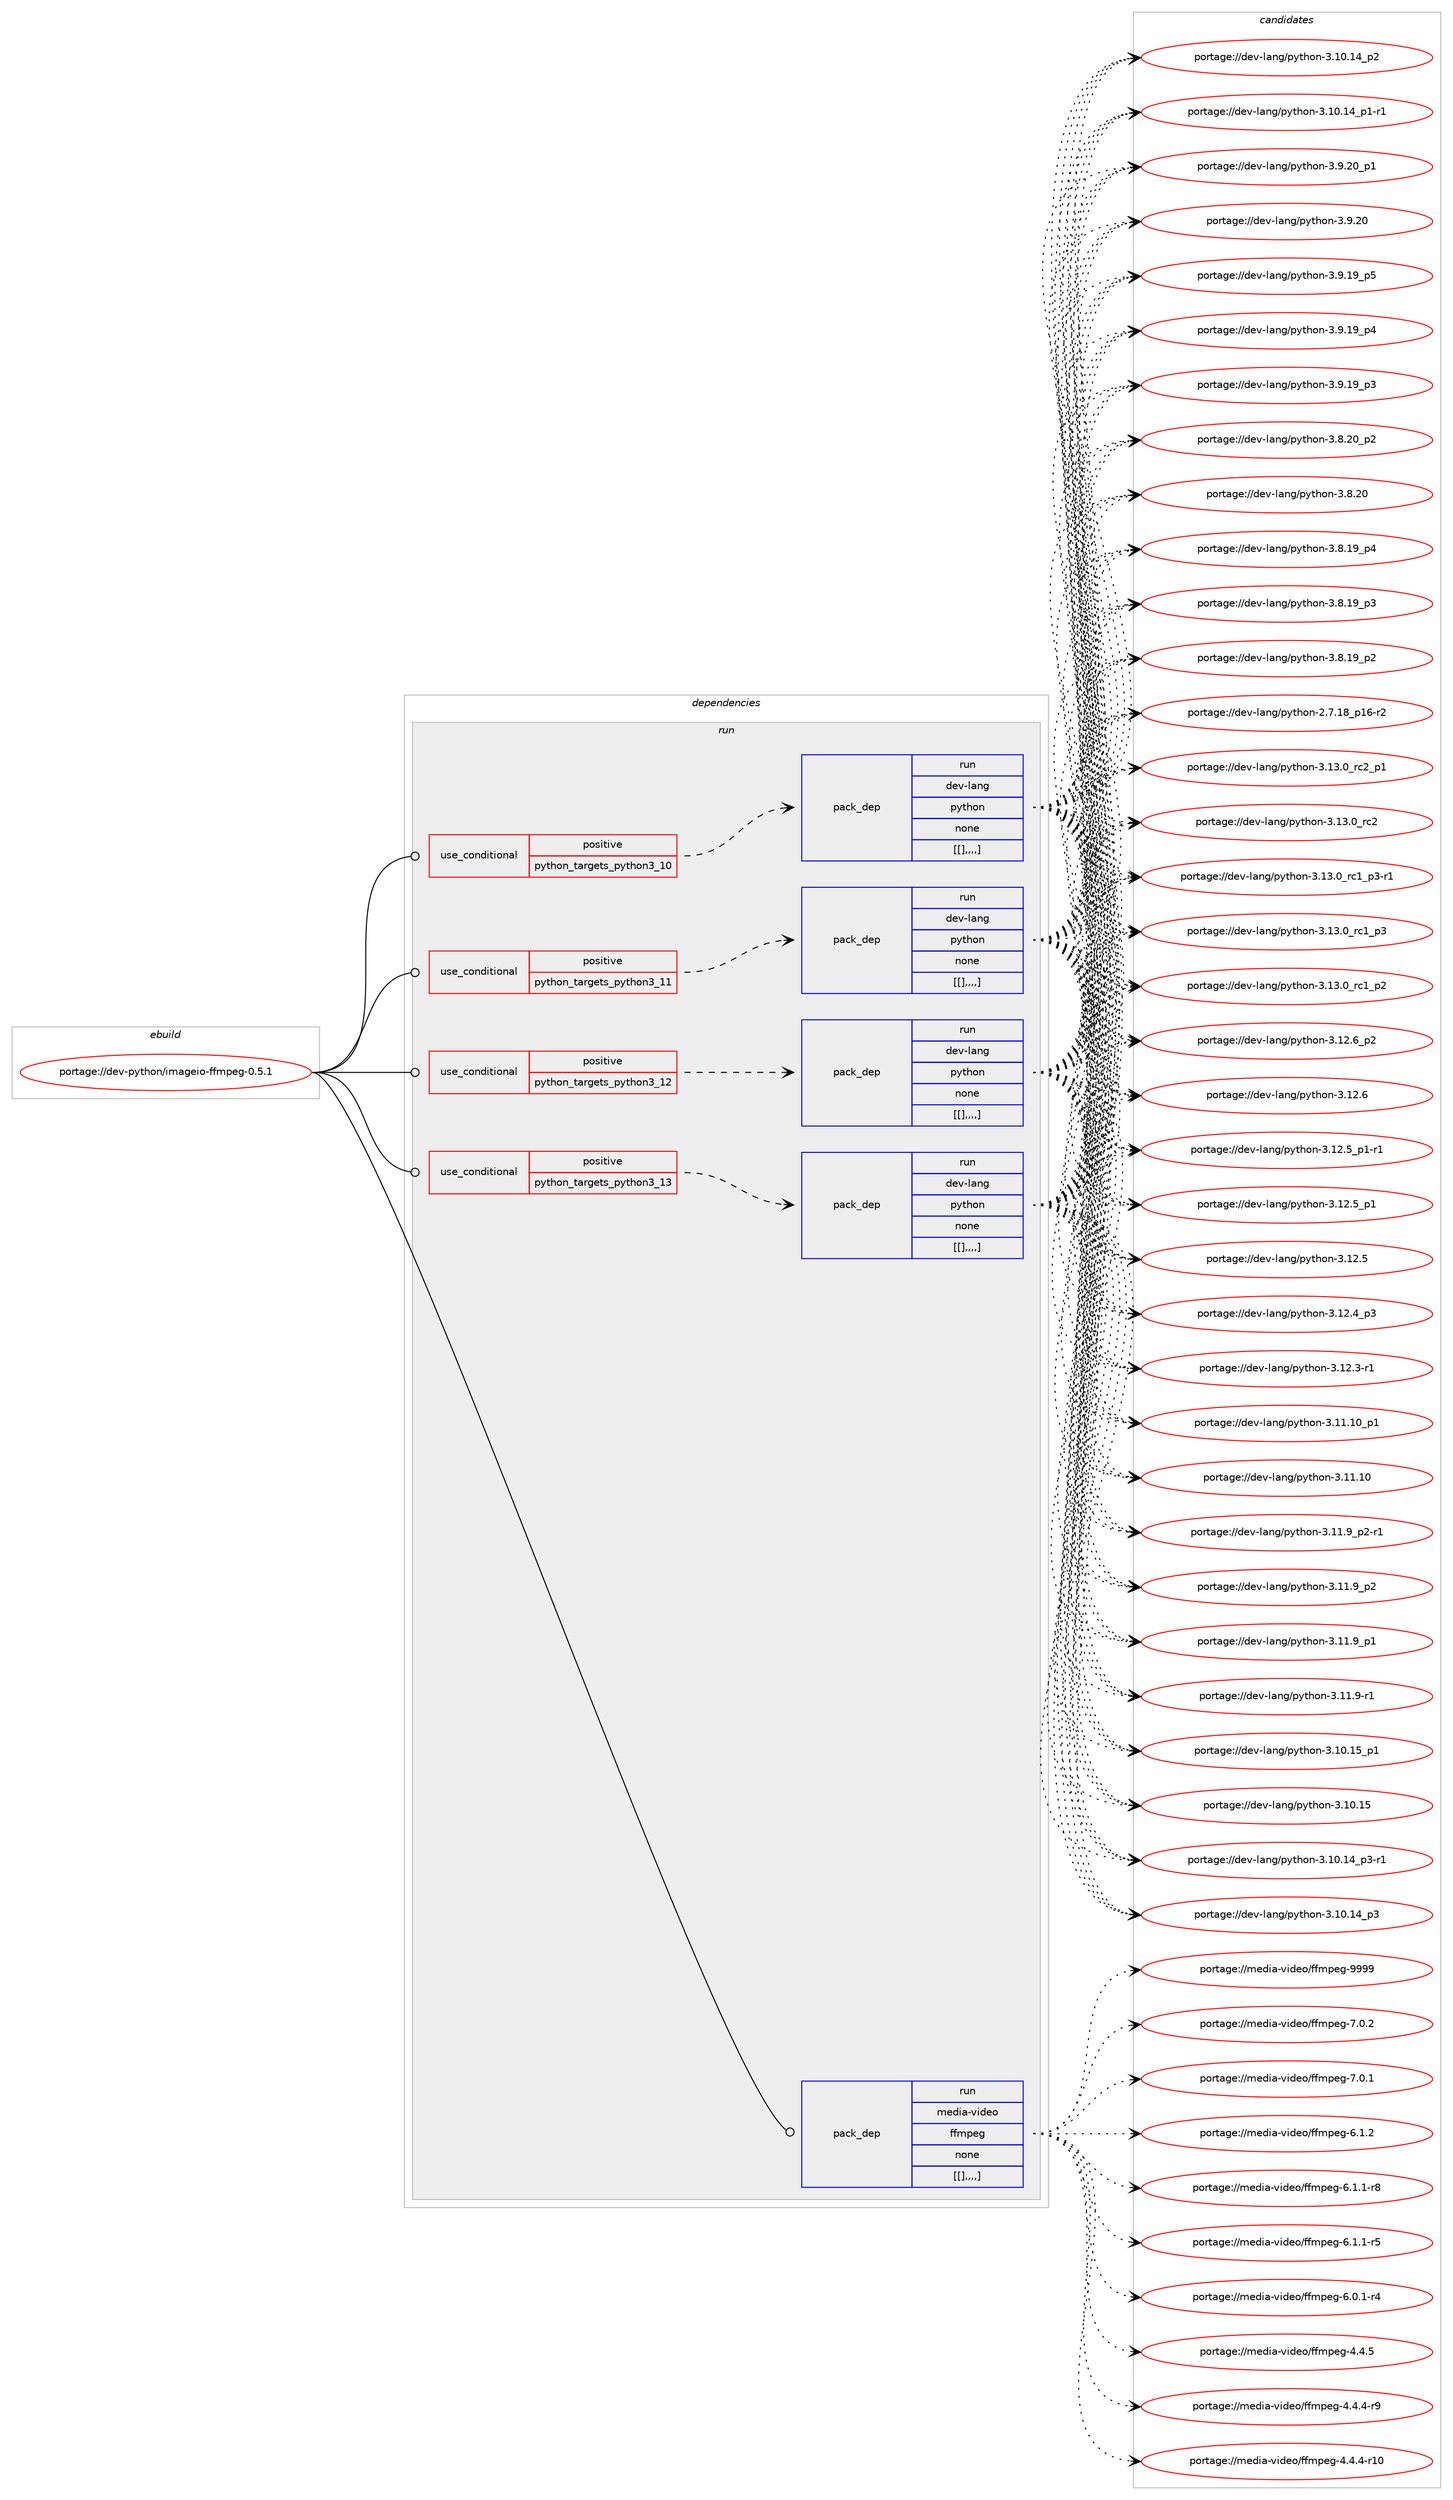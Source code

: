 digraph prolog {

# *************
# Graph options
# *************

newrank=true;
concentrate=true;
compound=true;
graph [rankdir=LR,fontname=Helvetica,fontsize=10,ranksep=1.5];#, ranksep=2.5, nodesep=0.2];
edge  [arrowhead=vee];
node  [fontname=Helvetica,fontsize=10];

# **********
# The ebuild
# **********

subgraph cluster_leftcol {
color=gray;
label=<<i>ebuild</i>>;
id [label="portage://dev-python/imageio-ffmpeg-0.5.1", color=red, width=4, href="../dev-python/imageio-ffmpeg-0.5.1.svg"];
}

# ****************
# The dependencies
# ****************

subgraph cluster_midcol {
color=gray;
label=<<i>dependencies</i>>;
subgraph cluster_compile {
fillcolor="#eeeeee";
style=filled;
label=<<i>compile</i>>;
}
subgraph cluster_compileandrun {
fillcolor="#eeeeee";
style=filled;
label=<<i>compile and run</i>>;
}
subgraph cluster_run {
fillcolor="#eeeeee";
style=filled;
label=<<i>run</i>>;
subgraph cond34669 {
dependency149880 [label=<<TABLE BORDER="0" CELLBORDER="1" CELLSPACING="0" CELLPADDING="4"><TR><TD ROWSPAN="3" CELLPADDING="10">use_conditional</TD></TR><TR><TD>positive</TD></TR><TR><TD>python_targets_python3_10</TD></TR></TABLE>>, shape=none, color=red];
subgraph pack113997 {
dependency149881 [label=<<TABLE BORDER="0" CELLBORDER="1" CELLSPACING="0" CELLPADDING="4" WIDTH="220"><TR><TD ROWSPAN="6" CELLPADDING="30">pack_dep</TD></TR><TR><TD WIDTH="110">run</TD></TR><TR><TD>dev-lang</TD></TR><TR><TD>python</TD></TR><TR><TD>none</TD></TR><TR><TD>[[],,,,]</TD></TR></TABLE>>, shape=none, color=blue];
}
dependency149880:e -> dependency149881:w [weight=20,style="dashed",arrowhead="vee"];
}
id:e -> dependency149880:w [weight=20,style="solid",arrowhead="odot"];
subgraph cond34670 {
dependency149882 [label=<<TABLE BORDER="0" CELLBORDER="1" CELLSPACING="0" CELLPADDING="4"><TR><TD ROWSPAN="3" CELLPADDING="10">use_conditional</TD></TR><TR><TD>positive</TD></TR><TR><TD>python_targets_python3_11</TD></TR></TABLE>>, shape=none, color=red];
subgraph pack113998 {
dependency149883 [label=<<TABLE BORDER="0" CELLBORDER="1" CELLSPACING="0" CELLPADDING="4" WIDTH="220"><TR><TD ROWSPAN="6" CELLPADDING="30">pack_dep</TD></TR><TR><TD WIDTH="110">run</TD></TR><TR><TD>dev-lang</TD></TR><TR><TD>python</TD></TR><TR><TD>none</TD></TR><TR><TD>[[],,,,]</TD></TR></TABLE>>, shape=none, color=blue];
}
dependency149882:e -> dependency149883:w [weight=20,style="dashed",arrowhead="vee"];
}
id:e -> dependency149882:w [weight=20,style="solid",arrowhead="odot"];
subgraph cond34671 {
dependency149884 [label=<<TABLE BORDER="0" CELLBORDER="1" CELLSPACING="0" CELLPADDING="4"><TR><TD ROWSPAN="3" CELLPADDING="10">use_conditional</TD></TR><TR><TD>positive</TD></TR><TR><TD>python_targets_python3_12</TD></TR></TABLE>>, shape=none, color=red];
subgraph pack113999 {
dependency149885 [label=<<TABLE BORDER="0" CELLBORDER="1" CELLSPACING="0" CELLPADDING="4" WIDTH="220"><TR><TD ROWSPAN="6" CELLPADDING="30">pack_dep</TD></TR><TR><TD WIDTH="110">run</TD></TR><TR><TD>dev-lang</TD></TR><TR><TD>python</TD></TR><TR><TD>none</TD></TR><TR><TD>[[],,,,]</TD></TR></TABLE>>, shape=none, color=blue];
}
dependency149884:e -> dependency149885:w [weight=20,style="dashed",arrowhead="vee"];
}
id:e -> dependency149884:w [weight=20,style="solid",arrowhead="odot"];
subgraph cond34672 {
dependency149886 [label=<<TABLE BORDER="0" CELLBORDER="1" CELLSPACING="0" CELLPADDING="4"><TR><TD ROWSPAN="3" CELLPADDING="10">use_conditional</TD></TR><TR><TD>positive</TD></TR><TR><TD>python_targets_python3_13</TD></TR></TABLE>>, shape=none, color=red];
subgraph pack114000 {
dependency149887 [label=<<TABLE BORDER="0" CELLBORDER="1" CELLSPACING="0" CELLPADDING="4" WIDTH="220"><TR><TD ROWSPAN="6" CELLPADDING="30">pack_dep</TD></TR><TR><TD WIDTH="110">run</TD></TR><TR><TD>dev-lang</TD></TR><TR><TD>python</TD></TR><TR><TD>none</TD></TR><TR><TD>[[],,,,]</TD></TR></TABLE>>, shape=none, color=blue];
}
dependency149886:e -> dependency149887:w [weight=20,style="dashed",arrowhead="vee"];
}
id:e -> dependency149886:w [weight=20,style="solid",arrowhead="odot"];
subgraph pack114001 {
dependency149888 [label=<<TABLE BORDER="0" CELLBORDER="1" CELLSPACING="0" CELLPADDING="4" WIDTH="220"><TR><TD ROWSPAN="6" CELLPADDING="30">pack_dep</TD></TR><TR><TD WIDTH="110">run</TD></TR><TR><TD>media-video</TD></TR><TR><TD>ffmpeg</TD></TR><TR><TD>none</TD></TR><TR><TD>[[],,,,]</TD></TR></TABLE>>, shape=none, color=blue];
}
id:e -> dependency149888:w [weight=20,style="solid",arrowhead="odot"];
}
}

# **************
# The candidates
# **************

subgraph cluster_choices {
rank=same;
color=gray;
label=<<i>candidates</i>>;

subgraph choice113997 {
color=black;
nodesep=1;
choice100101118451089711010347112121116104111110455146495146489511499509511249 [label="portage://dev-lang/python-3.13.0_rc2_p1", color=red, width=4,href="../dev-lang/python-3.13.0_rc2_p1.svg"];
choice10010111845108971101034711212111610411111045514649514648951149950 [label="portage://dev-lang/python-3.13.0_rc2", color=red, width=4,href="../dev-lang/python-3.13.0_rc2.svg"];
choice1001011184510897110103471121211161041111104551464951464895114994995112514511449 [label="portage://dev-lang/python-3.13.0_rc1_p3-r1", color=red, width=4,href="../dev-lang/python-3.13.0_rc1_p3-r1.svg"];
choice100101118451089711010347112121116104111110455146495146489511499499511251 [label="portage://dev-lang/python-3.13.0_rc1_p3", color=red, width=4,href="../dev-lang/python-3.13.0_rc1_p3.svg"];
choice100101118451089711010347112121116104111110455146495146489511499499511250 [label="portage://dev-lang/python-3.13.0_rc1_p2", color=red, width=4,href="../dev-lang/python-3.13.0_rc1_p2.svg"];
choice100101118451089711010347112121116104111110455146495046549511250 [label="portage://dev-lang/python-3.12.6_p2", color=red, width=4,href="../dev-lang/python-3.12.6_p2.svg"];
choice10010111845108971101034711212111610411111045514649504654 [label="portage://dev-lang/python-3.12.6", color=red, width=4,href="../dev-lang/python-3.12.6.svg"];
choice1001011184510897110103471121211161041111104551464950465395112494511449 [label="portage://dev-lang/python-3.12.5_p1-r1", color=red, width=4,href="../dev-lang/python-3.12.5_p1-r1.svg"];
choice100101118451089711010347112121116104111110455146495046539511249 [label="portage://dev-lang/python-3.12.5_p1", color=red, width=4,href="../dev-lang/python-3.12.5_p1.svg"];
choice10010111845108971101034711212111610411111045514649504653 [label="portage://dev-lang/python-3.12.5", color=red, width=4,href="../dev-lang/python-3.12.5.svg"];
choice100101118451089711010347112121116104111110455146495046529511251 [label="portage://dev-lang/python-3.12.4_p3", color=red, width=4,href="../dev-lang/python-3.12.4_p3.svg"];
choice100101118451089711010347112121116104111110455146495046514511449 [label="portage://dev-lang/python-3.12.3-r1", color=red, width=4,href="../dev-lang/python-3.12.3-r1.svg"];
choice10010111845108971101034711212111610411111045514649494649489511249 [label="portage://dev-lang/python-3.11.10_p1", color=red, width=4,href="../dev-lang/python-3.11.10_p1.svg"];
choice1001011184510897110103471121211161041111104551464949464948 [label="portage://dev-lang/python-3.11.10", color=red, width=4,href="../dev-lang/python-3.11.10.svg"];
choice1001011184510897110103471121211161041111104551464949465795112504511449 [label="portage://dev-lang/python-3.11.9_p2-r1", color=red, width=4,href="../dev-lang/python-3.11.9_p2-r1.svg"];
choice100101118451089711010347112121116104111110455146494946579511250 [label="portage://dev-lang/python-3.11.9_p2", color=red, width=4,href="../dev-lang/python-3.11.9_p2.svg"];
choice100101118451089711010347112121116104111110455146494946579511249 [label="portage://dev-lang/python-3.11.9_p1", color=red, width=4,href="../dev-lang/python-3.11.9_p1.svg"];
choice100101118451089711010347112121116104111110455146494946574511449 [label="portage://dev-lang/python-3.11.9-r1", color=red, width=4,href="../dev-lang/python-3.11.9-r1.svg"];
choice10010111845108971101034711212111610411111045514649484649539511249 [label="portage://dev-lang/python-3.10.15_p1", color=red, width=4,href="../dev-lang/python-3.10.15_p1.svg"];
choice1001011184510897110103471121211161041111104551464948464953 [label="portage://dev-lang/python-3.10.15", color=red, width=4,href="../dev-lang/python-3.10.15.svg"];
choice100101118451089711010347112121116104111110455146494846495295112514511449 [label="portage://dev-lang/python-3.10.14_p3-r1", color=red, width=4,href="../dev-lang/python-3.10.14_p3-r1.svg"];
choice10010111845108971101034711212111610411111045514649484649529511251 [label="portage://dev-lang/python-3.10.14_p3", color=red, width=4,href="../dev-lang/python-3.10.14_p3.svg"];
choice10010111845108971101034711212111610411111045514649484649529511250 [label="portage://dev-lang/python-3.10.14_p2", color=red, width=4,href="../dev-lang/python-3.10.14_p2.svg"];
choice100101118451089711010347112121116104111110455146494846495295112494511449 [label="portage://dev-lang/python-3.10.14_p1-r1", color=red, width=4,href="../dev-lang/python-3.10.14_p1-r1.svg"];
choice100101118451089711010347112121116104111110455146574650489511249 [label="portage://dev-lang/python-3.9.20_p1", color=red, width=4,href="../dev-lang/python-3.9.20_p1.svg"];
choice10010111845108971101034711212111610411111045514657465048 [label="portage://dev-lang/python-3.9.20", color=red, width=4,href="../dev-lang/python-3.9.20.svg"];
choice100101118451089711010347112121116104111110455146574649579511253 [label="portage://dev-lang/python-3.9.19_p5", color=red, width=4,href="../dev-lang/python-3.9.19_p5.svg"];
choice100101118451089711010347112121116104111110455146574649579511252 [label="portage://dev-lang/python-3.9.19_p4", color=red, width=4,href="../dev-lang/python-3.9.19_p4.svg"];
choice100101118451089711010347112121116104111110455146574649579511251 [label="portage://dev-lang/python-3.9.19_p3", color=red, width=4,href="../dev-lang/python-3.9.19_p3.svg"];
choice100101118451089711010347112121116104111110455146564650489511250 [label="portage://dev-lang/python-3.8.20_p2", color=red, width=4,href="../dev-lang/python-3.8.20_p2.svg"];
choice10010111845108971101034711212111610411111045514656465048 [label="portage://dev-lang/python-3.8.20", color=red, width=4,href="../dev-lang/python-3.8.20.svg"];
choice100101118451089711010347112121116104111110455146564649579511252 [label="portage://dev-lang/python-3.8.19_p4", color=red, width=4,href="../dev-lang/python-3.8.19_p4.svg"];
choice100101118451089711010347112121116104111110455146564649579511251 [label="portage://dev-lang/python-3.8.19_p3", color=red, width=4,href="../dev-lang/python-3.8.19_p3.svg"];
choice100101118451089711010347112121116104111110455146564649579511250 [label="portage://dev-lang/python-3.8.19_p2", color=red, width=4,href="../dev-lang/python-3.8.19_p2.svg"];
choice100101118451089711010347112121116104111110455046554649569511249544511450 [label="portage://dev-lang/python-2.7.18_p16-r2", color=red, width=4,href="../dev-lang/python-2.7.18_p16-r2.svg"];
dependency149881:e -> choice100101118451089711010347112121116104111110455146495146489511499509511249:w [style=dotted,weight="100"];
dependency149881:e -> choice10010111845108971101034711212111610411111045514649514648951149950:w [style=dotted,weight="100"];
dependency149881:e -> choice1001011184510897110103471121211161041111104551464951464895114994995112514511449:w [style=dotted,weight="100"];
dependency149881:e -> choice100101118451089711010347112121116104111110455146495146489511499499511251:w [style=dotted,weight="100"];
dependency149881:e -> choice100101118451089711010347112121116104111110455146495146489511499499511250:w [style=dotted,weight="100"];
dependency149881:e -> choice100101118451089711010347112121116104111110455146495046549511250:w [style=dotted,weight="100"];
dependency149881:e -> choice10010111845108971101034711212111610411111045514649504654:w [style=dotted,weight="100"];
dependency149881:e -> choice1001011184510897110103471121211161041111104551464950465395112494511449:w [style=dotted,weight="100"];
dependency149881:e -> choice100101118451089711010347112121116104111110455146495046539511249:w [style=dotted,weight="100"];
dependency149881:e -> choice10010111845108971101034711212111610411111045514649504653:w [style=dotted,weight="100"];
dependency149881:e -> choice100101118451089711010347112121116104111110455146495046529511251:w [style=dotted,weight="100"];
dependency149881:e -> choice100101118451089711010347112121116104111110455146495046514511449:w [style=dotted,weight="100"];
dependency149881:e -> choice10010111845108971101034711212111610411111045514649494649489511249:w [style=dotted,weight="100"];
dependency149881:e -> choice1001011184510897110103471121211161041111104551464949464948:w [style=dotted,weight="100"];
dependency149881:e -> choice1001011184510897110103471121211161041111104551464949465795112504511449:w [style=dotted,weight="100"];
dependency149881:e -> choice100101118451089711010347112121116104111110455146494946579511250:w [style=dotted,weight="100"];
dependency149881:e -> choice100101118451089711010347112121116104111110455146494946579511249:w [style=dotted,weight="100"];
dependency149881:e -> choice100101118451089711010347112121116104111110455146494946574511449:w [style=dotted,weight="100"];
dependency149881:e -> choice10010111845108971101034711212111610411111045514649484649539511249:w [style=dotted,weight="100"];
dependency149881:e -> choice1001011184510897110103471121211161041111104551464948464953:w [style=dotted,weight="100"];
dependency149881:e -> choice100101118451089711010347112121116104111110455146494846495295112514511449:w [style=dotted,weight="100"];
dependency149881:e -> choice10010111845108971101034711212111610411111045514649484649529511251:w [style=dotted,weight="100"];
dependency149881:e -> choice10010111845108971101034711212111610411111045514649484649529511250:w [style=dotted,weight="100"];
dependency149881:e -> choice100101118451089711010347112121116104111110455146494846495295112494511449:w [style=dotted,weight="100"];
dependency149881:e -> choice100101118451089711010347112121116104111110455146574650489511249:w [style=dotted,weight="100"];
dependency149881:e -> choice10010111845108971101034711212111610411111045514657465048:w [style=dotted,weight="100"];
dependency149881:e -> choice100101118451089711010347112121116104111110455146574649579511253:w [style=dotted,weight="100"];
dependency149881:e -> choice100101118451089711010347112121116104111110455146574649579511252:w [style=dotted,weight="100"];
dependency149881:e -> choice100101118451089711010347112121116104111110455146574649579511251:w [style=dotted,weight="100"];
dependency149881:e -> choice100101118451089711010347112121116104111110455146564650489511250:w [style=dotted,weight="100"];
dependency149881:e -> choice10010111845108971101034711212111610411111045514656465048:w [style=dotted,weight="100"];
dependency149881:e -> choice100101118451089711010347112121116104111110455146564649579511252:w [style=dotted,weight="100"];
dependency149881:e -> choice100101118451089711010347112121116104111110455146564649579511251:w [style=dotted,weight="100"];
dependency149881:e -> choice100101118451089711010347112121116104111110455146564649579511250:w [style=dotted,weight="100"];
dependency149881:e -> choice100101118451089711010347112121116104111110455046554649569511249544511450:w [style=dotted,weight="100"];
}
subgraph choice113998 {
color=black;
nodesep=1;
choice100101118451089711010347112121116104111110455146495146489511499509511249 [label="portage://dev-lang/python-3.13.0_rc2_p1", color=red, width=4,href="../dev-lang/python-3.13.0_rc2_p1.svg"];
choice10010111845108971101034711212111610411111045514649514648951149950 [label="portage://dev-lang/python-3.13.0_rc2", color=red, width=4,href="../dev-lang/python-3.13.0_rc2.svg"];
choice1001011184510897110103471121211161041111104551464951464895114994995112514511449 [label="portage://dev-lang/python-3.13.0_rc1_p3-r1", color=red, width=4,href="../dev-lang/python-3.13.0_rc1_p3-r1.svg"];
choice100101118451089711010347112121116104111110455146495146489511499499511251 [label="portage://dev-lang/python-3.13.0_rc1_p3", color=red, width=4,href="../dev-lang/python-3.13.0_rc1_p3.svg"];
choice100101118451089711010347112121116104111110455146495146489511499499511250 [label="portage://dev-lang/python-3.13.0_rc1_p2", color=red, width=4,href="../dev-lang/python-3.13.0_rc1_p2.svg"];
choice100101118451089711010347112121116104111110455146495046549511250 [label="portage://dev-lang/python-3.12.6_p2", color=red, width=4,href="../dev-lang/python-3.12.6_p2.svg"];
choice10010111845108971101034711212111610411111045514649504654 [label="portage://dev-lang/python-3.12.6", color=red, width=4,href="../dev-lang/python-3.12.6.svg"];
choice1001011184510897110103471121211161041111104551464950465395112494511449 [label="portage://dev-lang/python-3.12.5_p1-r1", color=red, width=4,href="../dev-lang/python-3.12.5_p1-r1.svg"];
choice100101118451089711010347112121116104111110455146495046539511249 [label="portage://dev-lang/python-3.12.5_p1", color=red, width=4,href="../dev-lang/python-3.12.5_p1.svg"];
choice10010111845108971101034711212111610411111045514649504653 [label="portage://dev-lang/python-3.12.5", color=red, width=4,href="../dev-lang/python-3.12.5.svg"];
choice100101118451089711010347112121116104111110455146495046529511251 [label="portage://dev-lang/python-3.12.4_p3", color=red, width=4,href="../dev-lang/python-3.12.4_p3.svg"];
choice100101118451089711010347112121116104111110455146495046514511449 [label="portage://dev-lang/python-3.12.3-r1", color=red, width=4,href="../dev-lang/python-3.12.3-r1.svg"];
choice10010111845108971101034711212111610411111045514649494649489511249 [label="portage://dev-lang/python-3.11.10_p1", color=red, width=4,href="../dev-lang/python-3.11.10_p1.svg"];
choice1001011184510897110103471121211161041111104551464949464948 [label="portage://dev-lang/python-3.11.10", color=red, width=4,href="../dev-lang/python-3.11.10.svg"];
choice1001011184510897110103471121211161041111104551464949465795112504511449 [label="portage://dev-lang/python-3.11.9_p2-r1", color=red, width=4,href="../dev-lang/python-3.11.9_p2-r1.svg"];
choice100101118451089711010347112121116104111110455146494946579511250 [label="portage://dev-lang/python-3.11.9_p2", color=red, width=4,href="../dev-lang/python-3.11.9_p2.svg"];
choice100101118451089711010347112121116104111110455146494946579511249 [label="portage://dev-lang/python-3.11.9_p1", color=red, width=4,href="../dev-lang/python-3.11.9_p1.svg"];
choice100101118451089711010347112121116104111110455146494946574511449 [label="portage://dev-lang/python-3.11.9-r1", color=red, width=4,href="../dev-lang/python-3.11.9-r1.svg"];
choice10010111845108971101034711212111610411111045514649484649539511249 [label="portage://dev-lang/python-3.10.15_p1", color=red, width=4,href="../dev-lang/python-3.10.15_p1.svg"];
choice1001011184510897110103471121211161041111104551464948464953 [label="portage://dev-lang/python-3.10.15", color=red, width=4,href="../dev-lang/python-3.10.15.svg"];
choice100101118451089711010347112121116104111110455146494846495295112514511449 [label="portage://dev-lang/python-3.10.14_p3-r1", color=red, width=4,href="../dev-lang/python-3.10.14_p3-r1.svg"];
choice10010111845108971101034711212111610411111045514649484649529511251 [label="portage://dev-lang/python-3.10.14_p3", color=red, width=4,href="../dev-lang/python-3.10.14_p3.svg"];
choice10010111845108971101034711212111610411111045514649484649529511250 [label="portage://dev-lang/python-3.10.14_p2", color=red, width=4,href="../dev-lang/python-3.10.14_p2.svg"];
choice100101118451089711010347112121116104111110455146494846495295112494511449 [label="portage://dev-lang/python-3.10.14_p1-r1", color=red, width=4,href="../dev-lang/python-3.10.14_p1-r1.svg"];
choice100101118451089711010347112121116104111110455146574650489511249 [label="portage://dev-lang/python-3.9.20_p1", color=red, width=4,href="../dev-lang/python-3.9.20_p1.svg"];
choice10010111845108971101034711212111610411111045514657465048 [label="portage://dev-lang/python-3.9.20", color=red, width=4,href="../dev-lang/python-3.9.20.svg"];
choice100101118451089711010347112121116104111110455146574649579511253 [label="portage://dev-lang/python-3.9.19_p5", color=red, width=4,href="../dev-lang/python-3.9.19_p5.svg"];
choice100101118451089711010347112121116104111110455146574649579511252 [label="portage://dev-lang/python-3.9.19_p4", color=red, width=4,href="../dev-lang/python-3.9.19_p4.svg"];
choice100101118451089711010347112121116104111110455146574649579511251 [label="portage://dev-lang/python-3.9.19_p3", color=red, width=4,href="../dev-lang/python-3.9.19_p3.svg"];
choice100101118451089711010347112121116104111110455146564650489511250 [label="portage://dev-lang/python-3.8.20_p2", color=red, width=4,href="../dev-lang/python-3.8.20_p2.svg"];
choice10010111845108971101034711212111610411111045514656465048 [label="portage://dev-lang/python-3.8.20", color=red, width=4,href="../dev-lang/python-3.8.20.svg"];
choice100101118451089711010347112121116104111110455146564649579511252 [label="portage://dev-lang/python-3.8.19_p4", color=red, width=4,href="../dev-lang/python-3.8.19_p4.svg"];
choice100101118451089711010347112121116104111110455146564649579511251 [label="portage://dev-lang/python-3.8.19_p3", color=red, width=4,href="../dev-lang/python-3.8.19_p3.svg"];
choice100101118451089711010347112121116104111110455146564649579511250 [label="portage://dev-lang/python-3.8.19_p2", color=red, width=4,href="../dev-lang/python-3.8.19_p2.svg"];
choice100101118451089711010347112121116104111110455046554649569511249544511450 [label="portage://dev-lang/python-2.7.18_p16-r2", color=red, width=4,href="../dev-lang/python-2.7.18_p16-r2.svg"];
dependency149883:e -> choice100101118451089711010347112121116104111110455146495146489511499509511249:w [style=dotted,weight="100"];
dependency149883:e -> choice10010111845108971101034711212111610411111045514649514648951149950:w [style=dotted,weight="100"];
dependency149883:e -> choice1001011184510897110103471121211161041111104551464951464895114994995112514511449:w [style=dotted,weight="100"];
dependency149883:e -> choice100101118451089711010347112121116104111110455146495146489511499499511251:w [style=dotted,weight="100"];
dependency149883:e -> choice100101118451089711010347112121116104111110455146495146489511499499511250:w [style=dotted,weight="100"];
dependency149883:e -> choice100101118451089711010347112121116104111110455146495046549511250:w [style=dotted,weight="100"];
dependency149883:e -> choice10010111845108971101034711212111610411111045514649504654:w [style=dotted,weight="100"];
dependency149883:e -> choice1001011184510897110103471121211161041111104551464950465395112494511449:w [style=dotted,weight="100"];
dependency149883:e -> choice100101118451089711010347112121116104111110455146495046539511249:w [style=dotted,weight="100"];
dependency149883:e -> choice10010111845108971101034711212111610411111045514649504653:w [style=dotted,weight="100"];
dependency149883:e -> choice100101118451089711010347112121116104111110455146495046529511251:w [style=dotted,weight="100"];
dependency149883:e -> choice100101118451089711010347112121116104111110455146495046514511449:w [style=dotted,weight="100"];
dependency149883:e -> choice10010111845108971101034711212111610411111045514649494649489511249:w [style=dotted,weight="100"];
dependency149883:e -> choice1001011184510897110103471121211161041111104551464949464948:w [style=dotted,weight="100"];
dependency149883:e -> choice1001011184510897110103471121211161041111104551464949465795112504511449:w [style=dotted,weight="100"];
dependency149883:e -> choice100101118451089711010347112121116104111110455146494946579511250:w [style=dotted,weight="100"];
dependency149883:e -> choice100101118451089711010347112121116104111110455146494946579511249:w [style=dotted,weight="100"];
dependency149883:e -> choice100101118451089711010347112121116104111110455146494946574511449:w [style=dotted,weight="100"];
dependency149883:e -> choice10010111845108971101034711212111610411111045514649484649539511249:w [style=dotted,weight="100"];
dependency149883:e -> choice1001011184510897110103471121211161041111104551464948464953:w [style=dotted,weight="100"];
dependency149883:e -> choice100101118451089711010347112121116104111110455146494846495295112514511449:w [style=dotted,weight="100"];
dependency149883:e -> choice10010111845108971101034711212111610411111045514649484649529511251:w [style=dotted,weight="100"];
dependency149883:e -> choice10010111845108971101034711212111610411111045514649484649529511250:w [style=dotted,weight="100"];
dependency149883:e -> choice100101118451089711010347112121116104111110455146494846495295112494511449:w [style=dotted,weight="100"];
dependency149883:e -> choice100101118451089711010347112121116104111110455146574650489511249:w [style=dotted,weight="100"];
dependency149883:e -> choice10010111845108971101034711212111610411111045514657465048:w [style=dotted,weight="100"];
dependency149883:e -> choice100101118451089711010347112121116104111110455146574649579511253:w [style=dotted,weight="100"];
dependency149883:e -> choice100101118451089711010347112121116104111110455146574649579511252:w [style=dotted,weight="100"];
dependency149883:e -> choice100101118451089711010347112121116104111110455146574649579511251:w [style=dotted,weight="100"];
dependency149883:e -> choice100101118451089711010347112121116104111110455146564650489511250:w [style=dotted,weight="100"];
dependency149883:e -> choice10010111845108971101034711212111610411111045514656465048:w [style=dotted,weight="100"];
dependency149883:e -> choice100101118451089711010347112121116104111110455146564649579511252:w [style=dotted,weight="100"];
dependency149883:e -> choice100101118451089711010347112121116104111110455146564649579511251:w [style=dotted,weight="100"];
dependency149883:e -> choice100101118451089711010347112121116104111110455146564649579511250:w [style=dotted,weight="100"];
dependency149883:e -> choice100101118451089711010347112121116104111110455046554649569511249544511450:w [style=dotted,weight="100"];
}
subgraph choice113999 {
color=black;
nodesep=1;
choice100101118451089711010347112121116104111110455146495146489511499509511249 [label="portage://dev-lang/python-3.13.0_rc2_p1", color=red, width=4,href="../dev-lang/python-3.13.0_rc2_p1.svg"];
choice10010111845108971101034711212111610411111045514649514648951149950 [label="portage://dev-lang/python-3.13.0_rc2", color=red, width=4,href="../dev-lang/python-3.13.0_rc2.svg"];
choice1001011184510897110103471121211161041111104551464951464895114994995112514511449 [label="portage://dev-lang/python-3.13.0_rc1_p3-r1", color=red, width=4,href="../dev-lang/python-3.13.0_rc1_p3-r1.svg"];
choice100101118451089711010347112121116104111110455146495146489511499499511251 [label="portage://dev-lang/python-3.13.0_rc1_p3", color=red, width=4,href="../dev-lang/python-3.13.0_rc1_p3.svg"];
choice100101118451089711010347112121116104111110455146495146489511499499511250 [label="portage://dev-lang/python-3.13.0_rc1_p2", color=red, width=4,href="../dev-lang/python-3.13.0_rc1_p2.svg"];
choice100101118451089711010347112121116104111110455146495046549511250 [label="portage://dev-lang/python-3.12.6_p2", color=red, width=4,href="../dev-lang/python-3.12.6_p2.svg"];
choice10010111845108971101034711212111610411111045514649504654 [label="portage://dev-lang/python-3.12.6", color=red, width=4,href="../dev-lang/python-3.12.6.svg"];
choice1001011184510897110103471121211161041111104551464950465395112494511449 [label="portage://dev-lang/python-3.12.5_p1-r1", color=red, width=4,href="../dev-lang/python-3.12.5_p1-r1.svg"];
choice100101118451089711010347112121116104111110455146495046539511249 [label="portage://dev-lang/python-3.12.5_p1", color=red, width=4,href="../dev-lang/python-3.12.5_p1.svg"];
choice10010111845108971101034711212111610411111045514649504653 [label="portage://dev-lang/python-3.12.5", color=red, width=4,href="../dev-lang/python-3.12.5.svg"];
choice100101118451089711010347112121116104111110455146495046529511251 [label="portage://dev-lang/python-3.12.4_p3", color=red, width=4,href="../dev-lang/python-3.12.4_p3.svg"];
choice100101118451089711010347112121116104111110455146495046514511449 [label="portage://dev-lang/python-3.12.3-r1", color=red, width=4,href="../dev-lang/python-3.12.3-r1.svg"];
choice10010111845108971101034711212111610411111045514649494649489511249 [label="portage://dev-lang/python-3.11.10_p1", color=red, width=4,href="../dev-lang/python-3.11.10_p1.svg"];
choice1001011184510897110103471121211161041111104551464949464948 [label="portage://dev-lang/python-3.11.10", color=red, width=4,href="../dev-lang/python-3.11.10.svg"];
choice1001011184510897110103471121211161041111104551464949465795112504511449 [label="portage://dev-lang/python-3.11.9_p2-r1", color=red, width=4,href="../dev-lang/python-3.11.9_p2-r1.svg"];
choice100101118451089711010347112121116104111110455146494946579511250 [label="portage://dev-lang/python-3.11.9_p2", color=red, width=4,href="../dev-lang/python-3.11.9_p2.svg"];
choice100101118451089711010347112121116104111110455146494946579511249 [label="portage://dev-lang/python-3.11.9_p1", color=red, width=4,href="../dev-lang/python-3.11.9_p1.svg"];
choice100101118451089711010347112121116104111110455146494946574511449 [label="portage://dev-lang/python-3.11.9-r1", color=red, width=4,href="../dev-lang/python-3.11.9-r1.svg"];
choice10010111845108971101034711212111610411111045514649484649539511249 [label="portage://dev-lang/python-3.10.15_p1", color=red, width=4,href="../dev-lang/python-3.10.15_p1.svg"];
choice1001011184510897110103471121211161041111104551464948464953 [label="portage://dev-lang/python-3.10.15", color=red, width=4,href="../dev-lang/python-3.10.15.svg"];
choice100101118451089711010347112121116104111110455146494846495295112514511449 [label="portage://dev-lang/python-3.10.14_p3-r1", color=red, width=4,href="../dev-lang/python-3.10.14_p3-r1.svg"];
choice10010111845108971101034711212111610411111045514649484649529511251 [label="portage://dev-lang/python-3.10.14_p3", color=red, width=4,href="../dev-lang/python-3.10.14_p3.svg"];
choice10010111845108971101034711212111610411111045514649484649529511250 [label="portage://dev-lang/python-3.10.14_p2", color=red, width=4,href="../dev-lang/python-3.10.14_p2.svg"];
choice100101118451089711010347112121116104111110455146494846495295112494511449 [label="portage://dev-lang/python-3.10.14_p1-r1", color=red, width=4,href="../dev-lang/python-3.10.14_p1-r1.svg"];
choice100101118451089711010347112121116104111110455146574650489511249 [label="portage://dev-lang/python-3.9.20_p1", color=red, width=4,href="../dev-lang/python-3.9.20_p1.svg"];
choice10010111845108971101034711212111610411111045514657465048 [label="portage://dev-lang/python-3.9.20", color=red, width=4,href="../dev-lang/python-3.9.20.svg"];
choice100101118451089711010347112121116104111110455146574649579511253 [label="portage://dev-lang/python-3.9.19_p5", color=red, width=4,href="../dev-lang/python-3.9.19_p5.svg"];
choice100101118451089711010347112121116104111110455146574649579511252 [label="portage://dev-lang/python-3.9.19_p4", color=red, width=4,href="../dev-lang/python-3.9.19_p4.svg"];
choice100101118451089711010347112121116104111110455146574649579511251 [label="portage://dev-lang/python-3.9.19_p3", color=red, width=4,href="../dev-lang/python-3.9.19_p3.svg"];
choice100101118451089711010347112121116104111110455146564650489511250 [label="portage://dev-lang/python-3.8.20_p2", color=red, width=4,href="../dev-lang/python-3.8.20_p2.svg"];
choice10010111845108971101034711212111610411111045514656465048 [label="portage://dev-lang/python-3.8.20", color=red, width=4,href="../dev-lang/python-3.8.20.svg"];
choice100101118451089711010347112121116104111110455146564649579511252 [label="portage://dev-lang/python-3.8.19_p4", color=red, width=4,href="../dev-lang/python-3.8.19_p4.svg"];
choice100101118451089711010347112121116104111110455146564649579511251 [label="portage://dev-lang/python-3.8.19_p3", color=red, width=4,href="../dev-lang/python-3.8.19_p3.svg"];
choice100101118451089711010347112121116104111110455146564649579511250 [label="portage://dev-lang/python-3.8.19_p2", color=red, width=4,href="../dev-lang/python-3.8.19_p2.svg"];
choice100101118451089711010347112121116104111110455046554649569511249544511450 [label="portage://dev-lang/python-2.7.18_p16-r2", color=red, width=4,href="../dev-lang/python-2.7.18_p16-r2.svg"];
dependency149885:e -> choice100101118451089711010347112121116104111110455146495146489511499509511249:w [style=dotted,weight="100"];
dependency149885:e -> choice10010111845108971101034711212111610411111045514649514648951149950:w [style=dotted,weight="100"];
dependency149885:e -> choice1001011184510897110103471121211161041111104551464951464895114994995112514511449:w [style=dotted,weight="100"];
dependency149885:e -> choice100101118451089711010347112121116104111110455146495146489511499499511251:w [style=dotted,weight="100"];
dependency149885:e -> choice100101118451089711010347112121116104111110455146495146489511499499511250:w [style=dotted,weight="100"];
dependency149885:e -> choice100101118451089711010347112121116104111110455146495046549511250:w [style=dotted,weight="100"];
dependency149885:e -> choice10010111845108971101034711212111610411111045514649504654:w [style=dotted,weight="100"];
dependency149885:e -> choice1001011184510897110103471121211161041111104551464950465395112494511449:w [style=dotted,weight="100"];
dependency149885:e -> choice100101118451089711010347112121116104111110455146495046539511249:w [style=dotted,weight="100"];
dependency149885:e -> choice10010111845108971101034711212111610411111045514649504653:w [style=dotted,weight="100"];
dependency149885:e -> choice100101118451089711010347112121116104111110455146495046529511251:w [style=dotted,weight="100"];
dependency149885:e -> choice100101118451089711010347112121116104111110455146495046514511449:w [style=dotted,weight="100"];
dependency149885:e -> choice10010111845108971101034711212111610411111045514649494649489511249:w [style=dotted,weight="100"];
dependency149885:e -> choice1001011184510897110103471121211161041111104551464949464948:w [style=dotted,weight="100"];
dependency149885:e -> choice1001011184510897110103471121211161041111104551464949465795112504511449:w [style=dotted,weight="100"];
dependency149885:e -> choice100101118451089711010347112121116104111110455146494946579511250:w [style=dotted,weight="100"];
dependency149885:e -> choice100101118451089711010347112121116104111110455146494946579511249:w [style=dotted,weight="100"];
dependency149885:e -> choice100101118451089711010347112121116104111110455146494946574511449:w [style=dotted,weight="100"];
dependency149885:e -> choice10010111845108971101034711212111610411111045514649484649539511249:w [style=dotted,weight="100"];
dependency149885:e -> choice1001011184510897110103471121211161041111104551464948464953:w [style=dotted,weight="100"];
dependency149885:e -> choice100101118451089711010347112121116104111110455146494846495295112514511449:w [style=dotted,weight="100"];
dependency149885:e -> choice10010111845108971101034711212111610411111045514649484649529511251:w [style=dotted,weight="100"];
dependency149885:e -> choice10010111845108971101034711212111610411111045514649484649529511250:w [style=dotted,weight="100"];
dependency149885:e -> choice100101118451089711010347112121116104111110455146494846495295112494511449:w [style=dotted,weight="100"];
dependency149885:e -> choice100101118451089711010347112121116104111110455146574650489511249:w [style=dotted,weight="100"];
dependency149885:e -> choice10010111845108971101034711212111610411111045514657465048:w [style=dotted,weight="100"];
dependency149885:e -> choice100101118451089711010347112121116104111110455146574649579511253:w [style=dotted,weight="100"];
dependency149885:e -> choice100101118451089711010347112121116104111110455146574649579511252:w [style=dotted,weight="100"];
dependency149885:e -> choice100101118451089711010347112121116104111110455146574649579511251:w [style=dotted,weight="100"];
dependency149885:e -> choice100101118451089711010347112121116104111110455146564650489511250:w [style=dotted,weight="100"];
dependency149885:e -> choice10010111845108971101034711212111610411111045514656465048:w [style=dotted,weight="100"];
dependency149885:e -> choice100101118451089711010347112121116104111110455146564649579511252:w [style=dotted,weight="100"];
dependency149885:e -> choice100101118451089711010347112121116104111110455146564649579511251:w [style=dotted,weight="100"];
dependency149885:e -> choice100101118451089711010347112121116104111110455146564649579511250:w [style=dotted,weight="100"];
dependency149885:e -> choice100101118451089711010347112121116104111110455046554649569511249544511450:w [style=dotted,weight="100"];
}
subgraph choice114000 {
color=black;
nodesep=1;
choice100101118451089711010347112121116104111110455146495146489511499509511249 [label="portage://dev-lang/python-3.13.0_rc2_p1", color=red, width=4,href="../dev-lang/python-3.13.0_rc2_p1.svg"];
choice10010111845108971101034711212111610411111045514649514648951149950 [label="portage://dev-lang/python-3.13.0_rc2", color=red, width=4,href="../dev-lang/python-3.13.0_rc2.svg"];
choice1001011184510897110103471121211161041111104551464951464895114994995112514511449 [label="portage://dev-lang/python-3.13.0_rc1_p3-r1", color=red, width=4,href="../dev-lang/python-3.13.0_rc1_p3-r1.svg"];
choice100101118451089711010347112121116104111110455146495146489511499499511251 [label="portage://dev-lang/python-3.13.0_rc1_p3", color=red, width=4,href="../dev-lang/python-3.13.0_rc1_p3.svg"];
choice100101118451089711010347112121116104111110455146495146489511499499511250 [label="portage://dev-lang/python-3.13.0_rc1_p2", color=red, width=4,href="../dev-lang/python-3.13.0_rc1_p2.svg"];
choice100101118451089711010347112121116104111110455146495046549511250 [label="portage://dev-lang/python-3.12.6_p2", color=red, width=4,href="../dev-lang/python-3.12.6_p2.svg"];
choice10010111845108971101034711212111610411111045514649504654 [label="portage://dev-lang/python-3.12.6", color=red, width=4,href="../dev-lang/python-3.12.6.svg"];
choice1001011184510897110103471121211161041111104551464950465395112494511449 [label="portage://dev-lang/python-3.12.5_p1-r1", color=red, width=4,href="../dev-lang/python-3.12.5_p1-r1.svg"];
choice100101118451089711010347112121116104111110455146495046539511249 [label="portage://dev-lang/python-3.12.5_p1", color=red, width=4,href="../dev-lang/python-3.12.5_p1.svg"];
choice10010111845108971101034711212111610411111045514649504653 [label="portage://dev-lang/python-3.12.5", color=red, width=4,href="../dev-lang/python-3.12.5.svg"];
choice100101118451089711010347112121116104111110455146495046529511251 [label="portage://dev-lang/python-3.12.4_p3", color=red, width=4,href="../dev-lang/python-3.12.4_p3.svg"];
choice100101118451089711010347112121116104111110455146495046514511449 [label="portage://dev-lang/python-3.12.3-r1", color=red, width=4,href="../dev-lang/python-3.12.3-r1.svg"];
choice10010111845108971101034711212111610411111045514649494649489511249 [label="portage://dev-lang/python-3.11.10_p1", color=red, width=4,href="../dev-lang/python-3.11.10_p1.svg"];
choice1001011184510897110103471121211161041111104551464949464948 [label="portage://dev-lang/python-3.11.10", color=red, width=4,href="../dev-lang/python-3.11.10.svg"];
choice1001011184510897110103471121211161041111104551464949465795112504511449 [label="portage://dev-lang/python-3.11.9_p2-r1", color=red, width=4,href="../dev-lang/python-3.11.9_p2-r1.svg"];
choice100101118451089711010347112121116104111110455146494946579511250 [label="portage://dev-lang/python-3.11.9_p2", color=red, width=4,href="../dev-lang/python-3.11.9_p2.svg"];
choice100101118451089711010347112121116104111110455146494946579511249 [label="portage://dev-lang/python-3.11.9_p1", color=red, width=4,href="../dev-lang/python-3.11.9_p1.svg"];
choice100101118451089711010347112121116104111110455146494946574511449 [label="portage://dev-lang/python-3.11.9-r1", color=red, width=4,href="../dev-lang/python-3.11.9-r1.svg"];
choice10010111845108971101034711212111610411111045514649484649539511249 [label="portage://dev-lang/python-3.10.15_p1", color=red, width=4,href="../dev-lang/python-3.10.15_p1.svg"];
choice1001011184510897110103471121211161041111104551464948464953 [label="portage://dev-lang/python-3.10.15", color=red, width=4,href="../dev-lang/python-3.10.15.svg"];
choice100101118451089711010347112121116104111110455146494846495295112514511449 [label="portage://dev-lang/python-3.10.14_p3-r1", color=red, width=4,href="../dev-lang/python-3.10.14_p3-r1.svg"];
choice10010111845108971101034711212111610411111045514649484649529511251 [label="portage://dev-lang/python-3.10.14_p3", color=red, width=4,href="../dev-lang/python-3.10.14_p3.svg"];
choice10010111845108971101034711212111610411111045514649484649529511250 [label="portage://dev-lang/python-3.10.14_p2", color=red, width=4,href="../dev-lang/python-3.10.14_p2.svg"];
choice100101118451089711010347112121116104111110455146494846495295112494511449 [label="portage://dev-lang/python-3.10.14_p1-r1", color=red, width=4,href="../dev-lang/python-3.10.14_p1-r1.svg"];
choice100101118451089711010347112121116104111110455146574650489511249 [label="portage://dev-lang/python-3.9.20_p1", color=red, width=4,href="../dev-lang/python-3.9.20_p1.svg"];
choice10010111845108971101034711212111610411111045514657465048 [label="portage://dev-lang/python-3.9.20", color=red, width=4,href="../dev-lang/python-3.9.20.svg"];
choice100101118451089711010347112121116104111110455146574649579511253 [label="portage://dev-lang/python-3.9.19_p5", color=red, width=4,href="../dev-lang/python-3.9.19_p5.svg"];
choice100101118451089711010347112121116104111110455146574649579511252 [label="portage://dev-lang/python-3.9.19_p4", color=red, width=4,href="../dev-lang/python-3.9.19_p4.svg"];
choice100101118451089711010347112121116104111110455146574649579511251 [label="portage://dev-lang/python-3.9.19_p3", color=red, width=4,href="../dev-lang/python-3.9.19_p3.svg"];
choice100101118451089711010347112121116104111110455146564650489511250 [label="portage://dev-lang/python-3.8.20_p2", color=red, width=4,href="../dev-lang/python-3.8.20_p2.svg"];
choice10010111845108971101034711212111610411111045514656465048 [label="portage://dev-lang/python-3.8.20", color=red, width=4,href="../dev-lang/python-3.8.20.svg"];
choice100101118451089711010347112121116104111110455146564649579511252 [label="portage://dev-lang/python-3.8.19_p4", color=red, width=4,href="../dev-lang/python-3.8.19_p4.svg"];
choice100101118451089711010347112121116104111110455146564649579511251 [label="portage://dev-lang/python-3.8.19_p3", color=red, width=4,href="../dev-lang/python-3.8.19_p3.svg"];
choice100101118451089711010347112121116104111110455146564649579511250 [label="portage://dev-lang/python-3.8.19_p2", color=red, width=4,href="../dev-lang/python-3.8.19_p2.svg"];
choice100101118451089711010347112121116104111110455046554649569511249544511450 [label="portage://dev-lang/python-2.7.18_p16-r2", color=red, width=4,href="../dev-lang/python-2.7.18_p16-r2.svg"];
dependency149887:e -> choice100101118451089711010347112121116104111110455146495146489511499509511249:w [style=dotted,weight="100"];
dependency149887:e -> choice10010111845108971101034711212111610411111045514649514648951149950:w [style=dotted,weight="100"];
dependency149887:e -> choice1001011184510897110103471121211161041111104551464951464895114994995112514511449:w [style=dotted,weight="100"];
dependency149887:e -> choice100101118451089711010347112121116104111110455146495146489511499499511251:w [style=dotted,weight="100"];
dependency149887:e -> choice100101118451089711010347112121116104111110455146495146489511499499511250:w [style=dotted,weight="100"];
dependency149887:e -> choice100101118451089711010347112121116104111110455146495046549511250:w [style=dotted,weight="100"];
dependency149887:e -> choice10010111845108971101034711212111610411111045514649504654:w [style=dotted,weight="100"];
dependency149887:e -> choice1001011184510897110103471121211161041111104551464950465395112494511449:w [style=dotted,weight="100"];
dependency149887:e -> choice100101118451089711010347112121116104111110455146495046539511249:w [style=dotted,weight="100"];
dependency149887:e -> choice10010111845108971101034711212111610411111045514649504653:w [style=dotted,weight="100"];
dependency149887:e -> choice100101118451089711010347112121116104111110455146495046529511251:w [style=dotted,weight="100"];
dependency149887:e -> choice100101118451089711010347112121116104111110455146495046514511449:w [style=dotted,weight="100"];
dependency149887:e -> choice10010111845108971101034711212111610411111045514649494649489511249:w [style=dotted,weight="100"];
dependency149887:e -> choice1001011184510897110103471121211161041111104551464949464948:w [style=dotted,weight="100"];
dependency149887:e -> choice1001011184510897110103471121211161041111104551464949465795112504511449:w [style=dotted,weight="100"];
dependency149887:e -> choice100101118451089711010347112121116104111110455146494946579511250:w [style=dotted,weight="100"];
dependency149887:e -> choice100101118451089711010347112121116104111110455146494946579511249:w [style=dotted,weight="100"];
dependency149887:e -> choice100101118451089711010347112121116104111110455146494946574511449:w [style=dotted,weight="100"];
dependency149887:e -> choice10010111845108971101034711212111610411111045514649484649539511249:w [style=dotted,weight="100"];
dependency149887:e -> choice1001011184510897110103471121211161041111104551464948464953:w [style=dotted,weight="100"];
dependency149887:e -> choice100101118451089711010347112121116104111110455146494846495295112514511449:w [style=dotted,weight="100"];
dependency149887:e -> choice10010111845108971101034711212111610411111045514649484649529511251:w [style=dotted,weight="100"];
dependency149887:e -> choice10010111845108971101034711212111610411111045514649484649529511250:w [style=dotted,weight="100"];
dependency149887:e -> choice100101118451089711010347112121116104111110455146494846495295112494511449:w [style=dotted,weight="100"];
dependency149887:e -> choice100101118451089711010347112121116104111110455146574650489511249:w [style=dotted,weight="100"];
dependency149887:e -> choice10010111845108971101034711212111610411111045514657465048:w [style=dotted,weight="100"];
dependency149887:e -> choice100101118451089711010347112121116104111110455146574649579511253:w [style=dotted,weight="100"];
dependency149887:e -> choice100101118451089711010347112121116104111110455146574649579511252:w [style=dotted,weight="100"];
dependency149887:e -> choice100101118451089711010347112121116104111110455146574649579511251:w [style=dotted,weight="100"];
dependency149887:e -> choice100101118451089711010347112121116104111110455146564650489511250:w [style=dotted,weight="100"];
dependency149887:e -> choice10010111845108971101034711212111610411111045514656465048:w [style=dotted,weight="100"];
dependency149887:e -> choice100101118451089711010347112121116104111110455146564649579511252:w [style=dotted,weight="100"];
dependency149887:e -> choice100101118451089711010347112121116104111110455146564649579511251:w [style=dotted,weight="100"];
dependency149887:e -> choice100101118451089711010347112121116104111110455146564649579511250:w [style=dotted,weight="100"];
dependency149887:e -> choice100101118451089711010347112121116104111110455046554649569511249544511450:w [style=dotted,weight="100"];
}
subgraph choice114001 {
color=black;
nodesep=1;
choice1091011001059745118105100101111471021021091121011034557575757 [label="portage://media-video/ffmpeg-9999", color=red, width=4,href="../media-video/ffmpeg-9999.svg"];
choice109101100105974511810510010111147102102109112101103455546484650 [label="portage://media-video/ffmpeg-7.0.2", color=red, width=4,href="../media-video/ffmpeg-7.0.2.svg"];
choice109101100105974511810510010111147102102109112101103455546484649 [label="portage://media-video/ffmpeg-7.0.1", color=red, width=4,href="../media-video/ffmpeg-7.0.1.svg"];
choice109101100105974511810510010111147102102109112101103455446494650 [label="portage://media-video/ffmpeg-6.1.2", color=red, width=4,href="../media-video/ffmpeg-6.1.2.svg"];
choice1091011001059745118105100101111471021021091121011034554464946494511456 [label="portage://media-video/ffmpeg-6.1.1-r8", color=red, width=4,href="../media-video/ffmpeg-6.1.1-r8.svg"];
choice1091011001059745118105100101111471021021091121011034554464946494511453 [label="portage://media-video/ffmpeg-6.1.1-r5", color=red, width=4,href="../media-video/ffmpeg-6.1.1-r5.svg"];
choice1091011001059745118105100101111471021021091121011034554464846494511452 [label="portage://media-video/ffmpeg-6.0.1-r4", color=red, width=4,href="../media-video/ffmpeg-6.0.1-r4.svg"];
choice109101100105974511810510010111147102102109112101103455246524653 [label="portage://media-video/ffmpeg-4.4.5", color=red, width=4,href="../media-video/ffmpeg-4.4.5.svg"];
choice1091011001059745118105100101111471021021091121011034552465246524511457 [label="portage://media-video/ffmpeg-4.4.4-r9", color=red, width=4,href="../media-video/ffmpeg-4.4.4-r9.svg"];
choice109101100105974511810510010111147102102109112101103455246524652451144948 [label="portage://media-video/ffmpeg-4.4.4-r10", color=red, width=4,href="../media-video/ffmpeg-4.4.4-r10.svg"];
dependency149888:e -> choice1091011001059745118105100101111471021021091121011034557575757:w [style=dotted,weight="100"];
dependency149888:e -> choice109101100105974511810510010111147102102109112101103455546484650:w [style=dotted,weight="100"];
dependency149888:e -> choice109101100105974511810510010111147102102109112101103455546484649:w [style=dotted,weight="100"];
dependency149888:e -> choice109101100105974511810510010111147102102109112101103455446494650:w [style=dotted,weight="100"];
dependency149888:e -> choice1091011001059745118105100101111471021021091121011034554464946494511456:w [style=dotted,weight="100"];
dependency149888:e -> choice1091011001059745118105100101111471021021091121011034554464946494511453:w [style=dotted,weight="100"];
dependency149888:e -> choice1091011001059745118105100101111471021021091121011034554464846494511452:w [style=dotted,weight="100"];
dependency149888:e -> choice109101100105974511810510010111147102102109112101103455246524653:w [style=dotted,weight="100"];
dependency149888:e -> choice1091011001059745118105100101111471021021091121011034552465246524511457:w [style=dotted,weight="100"];
dependency149888:e -> choice109101100105974511810510010111147102102109112101103455246524652451144948:w [style=dotted,weight="100"];
}
}

}
